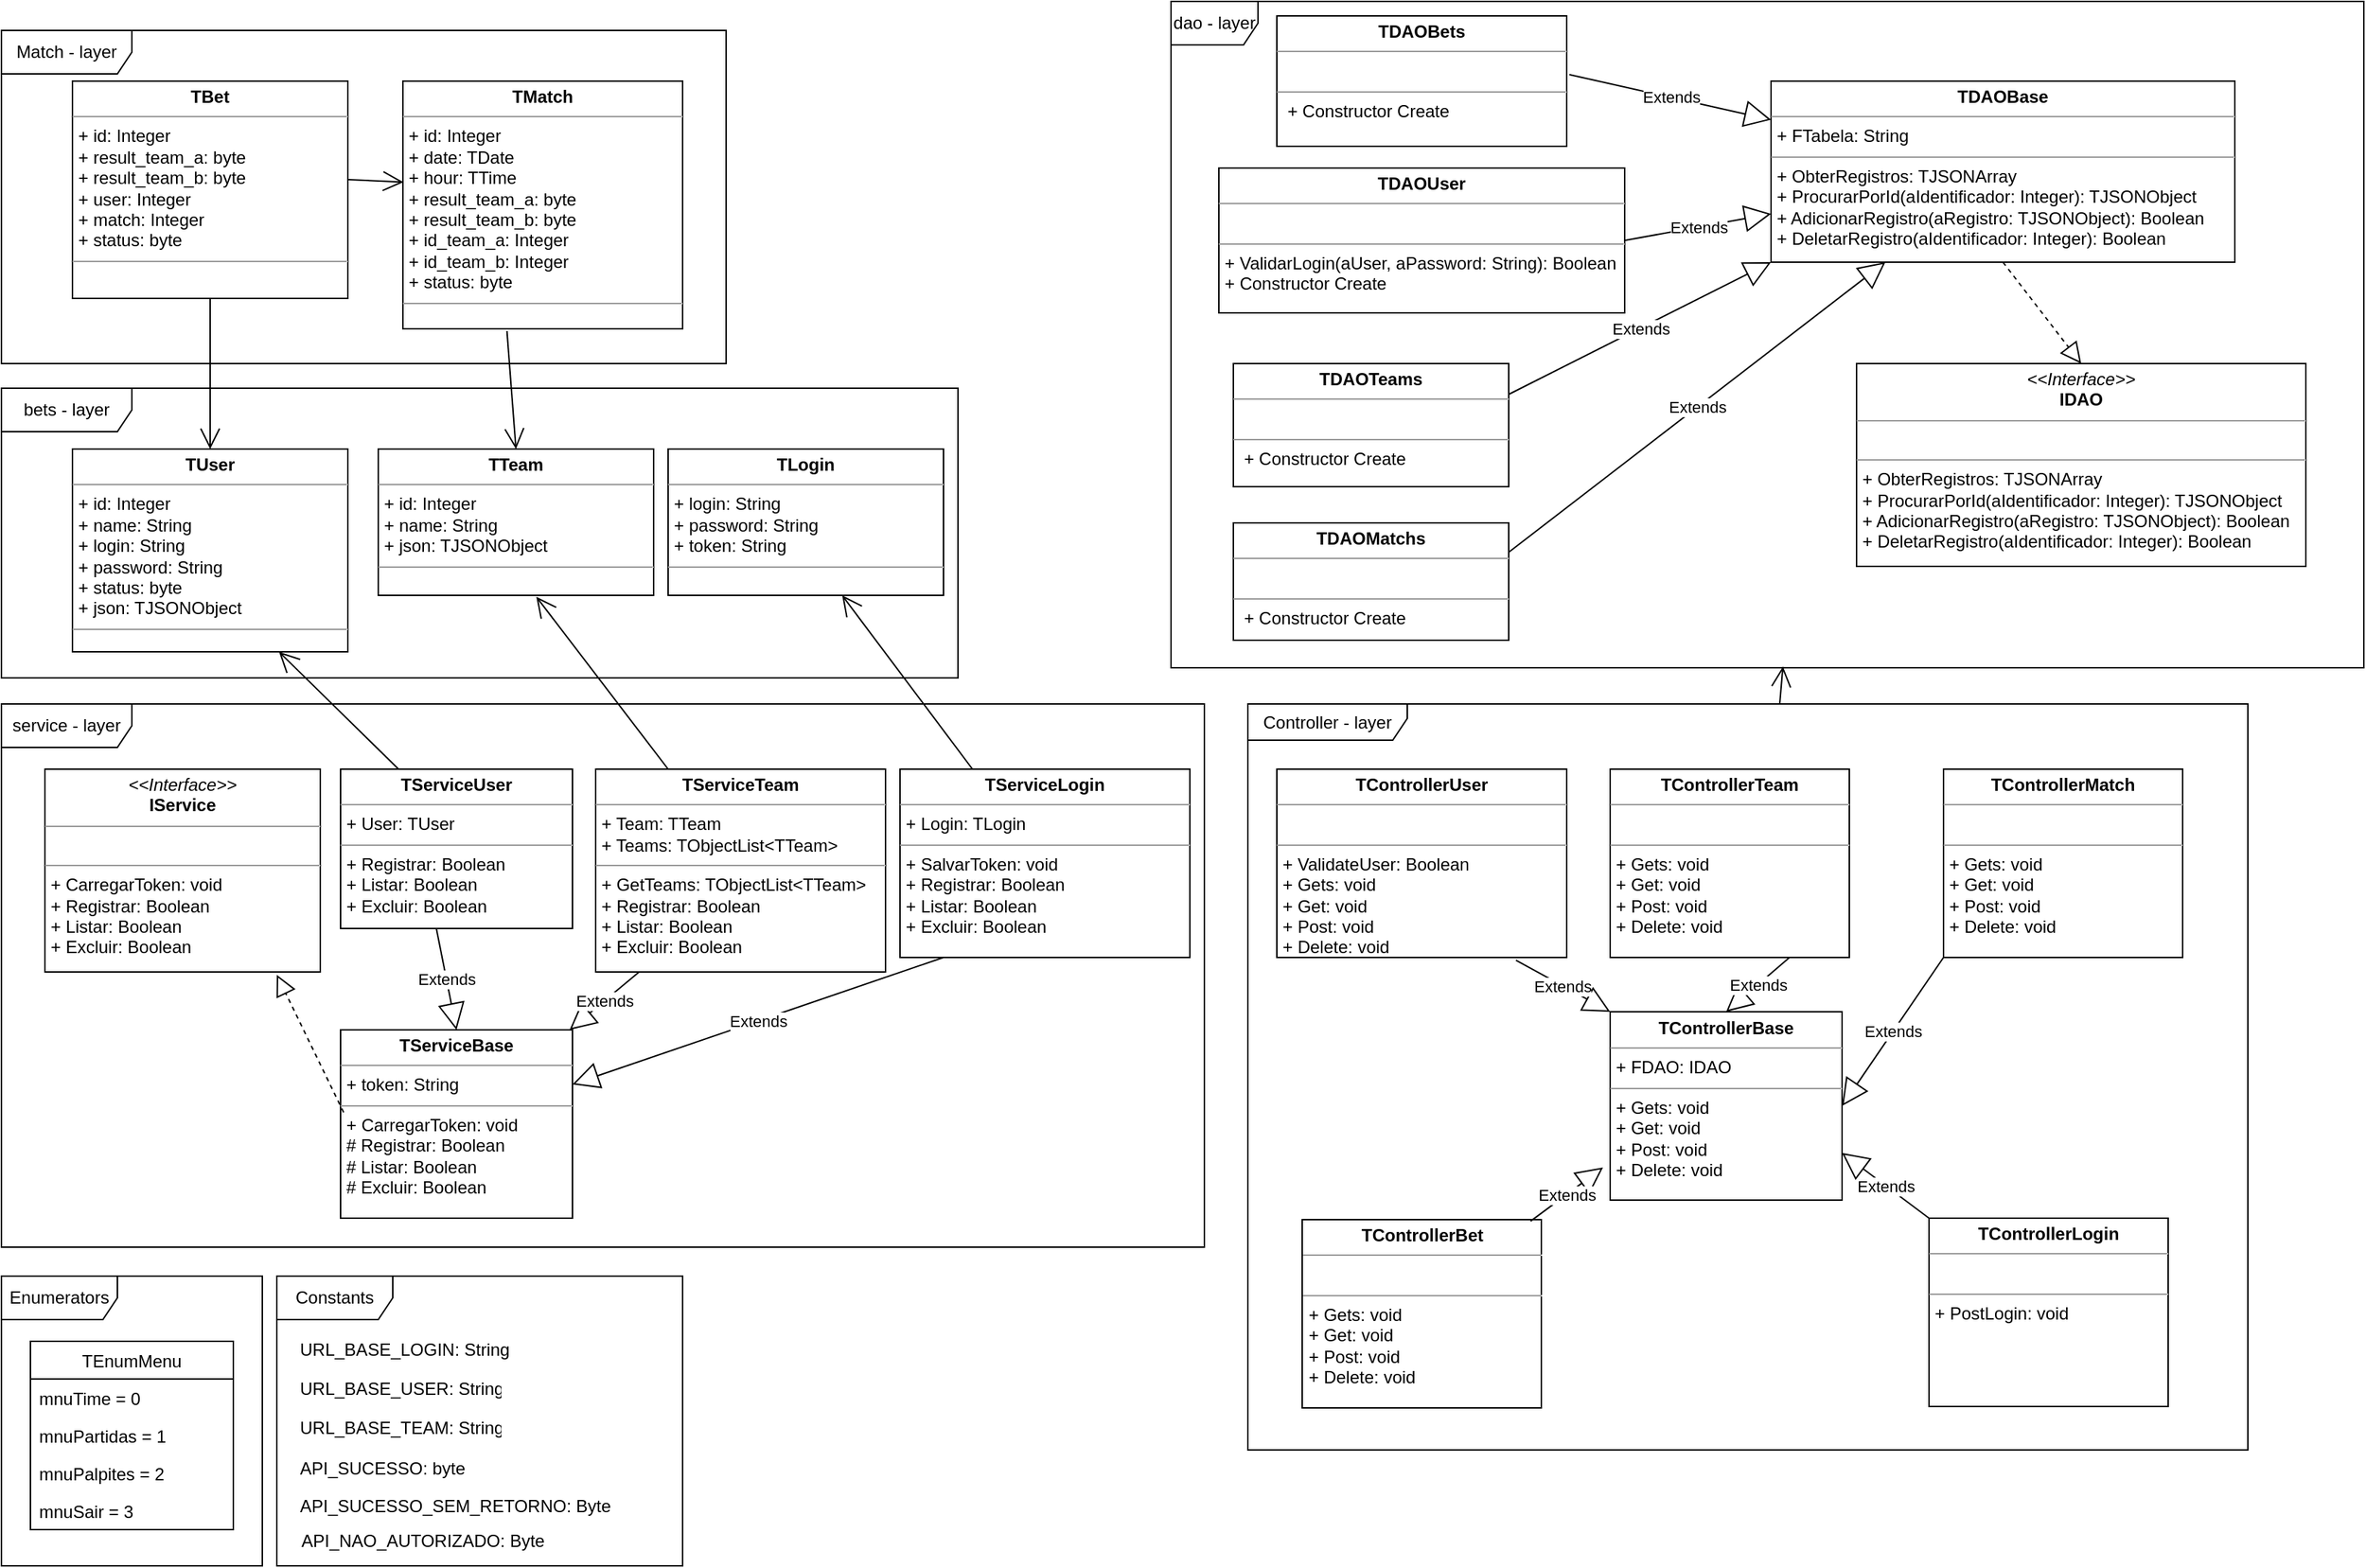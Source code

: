 <mxfile version="20.8.20" type="device"><diagram id="C5RBs43oDa-KdzZeNtuy" name="Page-1"><mxGraphModel dx="1354" dy="584" grid="1" gridSize="10" guides="1" tooltips="1" connect="1" arrows="1" fold="1" page="1" pageScale="1" pageWidth="827" pageHeight="1169" math="0" shadow="0"><root><mxCell id="WIyWlLk6GJQsqaUBKTNV-0"/><mxCell id="WIyWlLk6GJQsqaUBKTNV-1" parent="WIyWlLk6GJQsqaUBKTNV-0"/><mxCell id="atr_n6MB6XxGRMhxubhN-0" value="Match - layer" style="shape=umlFrame;whiteSpace=wrap;html=1;pointerEvents=0;width=90;height=30;" parent="WIyWlLk6GJQsqaUBKTNV-1" vertex="1"><mxGeometry x="20" y="20" width="500" height="230" as="geometry"/></mxCell><mxCell id="atr_n6MB6XxGRMhxubhN-1" value="bets - layer" style="shape=umlFrame;whiteSpace=wrap;html=1;pointerEvents=0;width=90;height=30;" parent="WIyWlLk6GJQsqaUBKTNV-1" vertex="1"><mxGeometry x="20" y="267" width="660" height="200" as="geometry"/></mxCell><mxCell id="atr_n6MB6XxGRMhxubhN-2" value="&lt;p style=&quot;margin:0px;margin-top:4px;text-align:center;&quot;&gt;&lt;b&gt;TUser&lt;/b&gt;&lt;/p&gt;&lt;hr size=&quot;1&quot;&gt;&lt;p style=&quot;margin:0px;margin-left:4px;&quot;&gt;+ id: Integer&lt;/p&gt;&lt;p style=&quot;margin:0px;margin-left:4px;&quot;&gt;+ name: String&lt;br&gt;&lt;/p&gt;&lt;p style=&quot;margin:0px;margin-left:4px;&quot;&gt;+ login: String&lt;br&gt;&lt;/p&gt;&lt;p style=&quot;margin:0px;margin-left:4px;&quot;&gt;+ password: String&lt;/p&gt;&lt;p style=&quot;margin:0px;margin-left:4px;&quot;&gt;+ status: byte&lt;br&gt;&lt;/p&gt;&lt;p style=&quot;margin:0px;margin-left:4px;&quot;&gt;+ json: TJSONObject&lt;/p&gt;&lt;hr size=&quot;1&quot;&gt;&lt;p style=&quot;margin:0px;margin-left:4px;&quot;&gt;&lt;br&gt;&lt;/p&gt;" style="verticalAlign=top;align=left;overflow=fill;fontSize=12;fontFamily=Helvetica;html=1;" parent="WIyWlLk6GJQsqaUBKTNV-1" vertex="1"><mxGeometry x="69" y="309" width="190" height="140" as="geometry"/></mxCell><mxCell id="atr_n6MB6XxGRMhxubhN-6" value="&lt;p style=&quot;margin:0px;margin-top:4px;text-align:center;&quot;&gt;&lt;b&gt;TTeam&lt;/b&gt;&lt;/p&gt;&lt;hr size=&quot;1&quot;&gt;&lt;p style=&quot;margin:0px;margin-left:4px;&quot;&gt;+ id: Integer&lt;/p&gt;&lt;p style=&quot;margin:0px;margin-left:4px;&quot;&gt;+ name: String&lt;/p&gt;&lt;p style=&quot;margin:0px;margin-left:4px;&quot;&gt;+ json: TJSONObject&lt;/p&gt;&lt;hr size=&quot;1&quot;&gt;&lt;p style=&quot;margin:0px;margin-left:4px;&quot;&gt;&lt;br&gt;&lt;/p&gt;" style="verticalAlign=top;align=left;overflow=fill;fontSize=12;fontFamily=Helvetica;html=1;" parent="WIyWlLk6GJQsqaUBKTNV-1" vertex="1"><mxGeometry x="280" y="309" width="190" height="101" as="geometry"/></mxCell><mxCell id="atr_n6MB6XxGRMhxubhN-8" value="&lt;p style=&quot;margin:0px;margin-top:4px;text-align:center;&quot;&gt;&lt;b&gt;TBet&lt;/b&gt;&lt;/p&gt;&lt;hr size=&quot;1&quot;&gt;&lt;p style=&quot;margin:0px;margin-left:4px;&quot;&gt;+ id: Integer&lt;/p&gt;&lt;p style=&quot;margin:0px;margin-left:4px;&quot;&gt;+ result_team_a: byte&lt;br&gt;&lt;/p&gt;&lt;p style=&quot;margin:0px;margin-left:4px;&quot;&gt;+ result_team_b: byte&lt;br&gt;&lt;/p&gt;&lt;p style=&quot;margin:0px;margin-left:4px;&quot;&gt;+ user: Integer&lt;/p&gt;&lt;p style=&quot;margin:0px;margin-left:4px;&quot;&gt;+ match: Integer&lt;br&gt;&lt;/p&gt;&lt;p style=&quot;margin:0px;margin-left:4px;&quot;&gt;+ status: byte&lt;/p&gt;&lt;hr size=&quot;1&quot;&gt;&lt;p style=&quot;margin:0px;margin-left:4px;&quot;&gt;&lt;br&gt;&lt;/p&gt;" style="verticalAlign=top;align=left;overflow=fill;fontSize=12;fontFamily=Helvetica;html=1;" parent="WIyWlLk6GJQsqaUBKTNV-1" vertex="1"><mxGeometry x="69" y="55" width="190" height="150" as="geometry"/></mxCell><mxCell id="atr_n6MB6XxGRMhxubhN-12" value="&lt;p style=&quot;margin:0px;margin-top:4px;text-align:center;&quot;&gt;&lt;b&gt;TMatch&lt;/b&gt;&lt;/p&gt;&lt;hr size=&quot;1&quot;&gt;&lt;p style=&quot;margin:0px;margin-left:4px;&quot;&gt;+ id: Integer&lt;/p&gt;&lt;p style=&quot;margin:0px;margin-left:4px;&quot;&gt;+ date: TDate&lt;br&gt;&lt;/p&gt;&lt;p style=&quot;margin:0px;margin-left:4px;&quot;&gt;+ hour: TTime&lt;br&gt;&lt;/p&gt;&lt;p style=&quot;margin:0px;margin-left:4px;&quot;&gt;+ result_team_a: byte&lt;/p&gt;&lt;p style=&quot;margin:0px;margin-left:4px;&quot;&gt;+ result_team_b: byte&lt;br&gt;&lt;/p&gt;&lt;p style=&quot;margin:0px;margin-left:4px;&quot;&gt;+ id_team_a: Integer&lt;/p&gt;&lt;p style=&quot;margin:0px;margin-left:4px;&quot;&gt;+ id_team_b: Integer&lt;/p&gt;&lt;p style=&quot;margin:0px;margin-left:4px;&quot;&gt;+ status: byte&lt;/p&gt;&lt;hr size=&quot;1&quot;&gt;&lt;p style=&quot;margin:0px;margin-left:4px;&quot;&gt;&lt;br&gt;&lt;/p&gt;" style="verticalAlign=top;align=left;overflow=fill;fontSize=12;fontFamily=Helvetica;html=1;" parent="WIyWlLk6GJQsqaUBKTNV-1" vertex="1"><mxGeometry x="297" y="55" width="193" height="171" as="geometry"/></mxCell><mxCell id="atr_n6MB6XxGRMhxubhN-13" value="" style="endArrow=open;endFill=1;endSize=12;html=1;rounded=0;exitX=0.5;exitY=1;exitDx=0;exitDy=0;entryX=0.5;entryY=0;entryDx=0;entryDy=0;" parent="WIyWlLk6GJQsqaUBKTNV-1" source="atr_n6MB6XxGRMhxubhN-8" target="atr_n6MB6XxGRMhxubhN-2" edge="1"><mxGeometry width="160" relative="1" as="geometry"><mxPoint x="120" y="240" as="sourcePoint"/><mxPoint x="280" y="240" as="targetPoint"/></mxGeometry></mxCell><mxCell id="atr_n6MB6XxGRMhxubhN-14" value="" style="endArrow=open;endFill=1;endSize=12;html=1;rounded=0;exitX=1;exitY=0.453;exitDx=0;exitDy=0;exitPerimeter=0;entryX=0.002;entryY=0.408;entryDx=0;entryDy=0;entryPerimeter=0;" parent="WIyWlLk6GJQsqaUBKTNV-1" source="atr_n6MB6XxGRMhxubhN-8" target="atr_n6MB6XxGRMhxubhN-12" edge="1"><mxGeometry width="160" relative="1" as="geometry"><mxPoint x="180" y="250" as="sourcePoint"/><mxPoint x="340" y="250" as="targetPoint"/></mxGeometry></mxCell><mxCell id="atr_n6MB6XxGRMhxubhN-16" value="" style="endArrow=open;endFill=1;endSize=12;html=1;rounded=0;exitX=0.372;exitY=1.009;exitDx=0;exitDy=0;exitPerimeter=0;entryX=0.5;entryY=0;entryDx=0;entryDy=0;" parent="WIyWlLk6GJQsqaUBKTNV-1" source="atr_n6MB6XxGRMhxubhN-12" target="atr_n6MB6XxGRMhxubhN-6" edge="1"><mxGeometry width="160" relative="1" as="geometry"><mxPoint x="500" y="300" as="sourcePoint"/><mxPoint x="660" y="300" as="targetPoint"/></mxGeometry></mxCell><mxCell id="Ftj4WM9wZ1aWP-rEV7qP-0" value="&lt;p style=&quot;margin:0px;margin-top:4px;text-align:center;&quot;&gt;&lt;b&gt;TLogin&lt;/b&gt;&lt;/p&gt;&lt;hr size=&quot;1&quot;&gt;&lt;p style=&quot;margin:0px;margin-left:4px;&quot;&gt;+ login: String&lt;/p&gt;&lt;p style=&quot;margin:0px;margin-left:4px;&quot;&gt;+ password: String&lt;/p&gt;&lt;p style=&quot;margin:0px;margin-left:4px;&quot;&gt;+ token: String&lt;/p&gt;&lt;hr size=&quot;1&quot;&gt;&lt;p style=&quot;margin:0px;margin-left:4px;&quot;&gt;&lt;br&gt;&lt;/p&gt;" style="verticalAlign=top;align=left;overflow=fill;fontSize=12;fontFamily=Helvetica;html=1;" parent="WIyWlLk6GJQsqaUBKTNV-1" vertex="1"><mxGeometry x="480" y="309" width="190" height="101" as="geometry"/></mxCell><mxCell id="Ftj4WM9wZ1aWP-rEV7qP-1" value="service - layer" style="shape=umlFrame;whiteSpace=wrap;html=1;pointerEvents=0;width=90;height=30;" parent="WIyWlLk6GJQsqaUBKTNV-1" vertex="1"><mxGeometry x="20" y="485" width="830" height="375" as="geometry"/></mxCell><mxCell id="Ftj4WM9wZ1aWP-rEV7qP-2" value="&lt;p style=&quot;margin:0px;margin-top:4px;text-align:center;&quot;&gt;&lt;i&gt;&amp;lt;&amp;lt;Interface&amp;gt;&amp;gt;&lt;/i&gt;&lt;br&gt;&lt;b&gt;IService&lt;/b&gt;&lt;/p&gt;&lt;hr size=&quot;1&quot;&gt;&lt;p style=&quot;margin:0px;margin-left:4px;&quot;&gt;&lt;br&gt;&lt;/p&gt;&lt;hr size=&quot;1&quot;&gt;&lt;p style=&quot;margin:0px;margin-left:4px;&quot;&gt;+ CarregarToken: void&lt;br&gt;+ Registrar: Boolean&lt;/p&gt;&lt;p style=&quot;margin:0px;margin-left:4px;&quot;&gt;+ Listar: Boolean&lt;/p&gt;&lt;p style=&quot;margin:0px;margin-left:4px;&quot;&gt;+ Excluir: Boolean&lt;/p&gt;" style="verticalAlign=top;align=left;overflow=fill;fontSize=12;fontFamily=Helvetica;html=1;" parent="WIyWlLk6GJQsqaUBKTNV-1" vertex="1"><mxGeometry x="50" y="530" width="190" height="140" as="geometry"/></mxCell><mxCell id="Ftj4WM9wZ1aWP-rEV7qP-3" value="&lt;p style=&quot;margin:0px;margin-top:4px;text-align:center;&quot;&gt;&lt;b&gt;TServiceUser&lt;/b&gt;&lt;/p&gt;&lt;hr size=&quot;1&quot;&gt;&lt;p style=&quot;margin:0px;margin-left:4px;&quot;&gt;+ User: TUser&lt;/p&gt;&lt;hr size=&quot;1&quot;&gt;&lt;p style=&quot;border-color: var(--border-color); margin: 0px 0px 0px 4px;&quot;&gt;+ Registrar: Boolean&lt;/p&gt;&lt;p style=&quot;border-color: var(--border-color); margin: 0px 0px 0px 4px;&quot;&gt;+ Listar: Boolean&lt;/p&gt;&lt;p style=&quot;border-color: var(--border-color); margin: 0px 0px 0px 4px;&quot;&gt;+ Excluir: Boolean&lt;/p&gt;" style="verticalAlign=top;align=left;overflow=fill;fontSize=12;fontFamily=Helvetica;html=1;" parent="WIyWlLk6GJQsqaUBKTNV-1" vertex="1"><mxGeometry x="254" y="530" width="160" height="110" as="geometry"/></mxCell><mxCell id="Ftj4WM9wZ1aWP-rEV7qP-4" value="&lt;p style=&quot;margin:0px;margin-top:4px;text-align:center;&quot;&gt;&lt;b&gt;TServiceTeam&lt;/b&gt;&lt;/p&gt;&lt;hr size=&quot;1&quot;&gt;&lt;p style=&quot;margin:0px;margin-left:4px;&quot;&gt;+ Team: TTeam&lt;/p&gt;&lt;p style=&quot;margin:0px;margin-left:4px;&quot;&gt;+ Teams: TObjectList&amp;lt;TTeam&amp;gt;&lt;/p&gt;&lt;hr size=&quot;1&quot;&gt;&lt;p style=&quot;border-color: var(--border-color); margin: 0px 0px 0px 4px;&quot;&gt;+ GetTeams: TObjectList&amp;lt;TTeam&amp;gt;&lt;/p&gt;&lt;p style=&quot;border-color: var(--border-color); margin: 0px 0px 0px 4px;&quot;&gt;+ Registrar: Boolean&lt;/p&gt;&lt;p style=&quot;border-color: var(--border-color); margin: 0px 0px 0px 4px;&quot;&gt;+ Listar: Boolean&lt;/p&gt;&lt;p style=&quot;border-color: var(--border-color); margin: 0px 0px 0px 4px;&quot;&gt;+ Excluir: Boolean&lt;/p&gt;" style="verticalAlign=top;align=left;overflow=fill;fontSize=12;fontFamily=Helvetica;html=1;" parent="WIyWlLk6GJQsqaUBKTNV-1" vertex="1"><mxGeometry x="430" y="530" width="200" height="140" as="geometry"/></mxCell><mxCell id="Ftj4WM9wZ1aWP-rEV7qP-5" value="&lt;p style=&quot;margin:0px;margin-top:4px;text-align:center;&quot;&gt;&lt;b&gt;TServiceLogin&lt;/b&gt;&lt;/p&gt;&lt;hr size=&quot;1&quot;&gt;&lt;p style=&quot;margin:0px;margin-left:4px;&quot;&gt;+ Login: TLogin&lt;/p&gt;&lt;hr size=&quot;1&quot;&gt;&lt;p style=&quot;border-color: var(--border-color); margin: 0px 0px 0px 4px;&quot;&gt;+ SalvarToken: void&lt;/p&gt;&lt;p style=&quot;border-color: var(--border-color); margin: 0px 0px 0px 4px;&quot;&gt;+ Registrar: Boolean&lt;/p&gt;&lt;p style=&quot;border-color: var(--border-color); margin: 0px 0px 0px 4px;&quot;&gt;+ Listar: Boolean&lt;/p&gt;&lt;p style=&quot;border-color: var(--border-color); margin: 0px 0px 0px 4px;&quot;&gt;+ Excluir: Boolean&lt;/p&gt;" style="verticalAlign=top;align=left;overflow=fill;fontSize=12;fontFamily=Helvetica;html=1;" parent="WIyWlLk6GJQsqaUBKTNV-1" vertex="1"><mxGeometry x="640" y="530" width="200" height="130" as="geometry"/></mxCell><mxCell id="Ftj4WM9wZ1aWP-rEV7qP-6" value="&lt;p style=&quot;margin:0px;margin-top:4px;text-align:center;&quot;&gt;&lt;b&gt;TServiceBase&lt;/b&gt;&lt;/p&gt;&lt;hr size=&quot;1&quot;&gt;&lt;p style=&quot;margin:0px;margin-left:4px;&quot;&gt;+ token: String&lt;/p&gt;&lt;hr size=&quot;1&quot;&gt;&lt;p style=&quot;border-color: var(--border-color); margin: 0px 0px 0px 4px;&quot;&gt;+ CarregarToken: void&lt;/p&gt;&lt;p style=&quot;border-color: var(--border-color); margin: 0px 0px 0px 4px;&quot;&gt;# Registrar: Boolean&lt;/p&gt;&lt;p style=&quot;border-color: var(--border-color); margin: 0px 0px 0px 4px;&quot;&gt;# Listar: Boolean&lt;/p&gt;&lt;p style=&quot;border-color: var(--border-color); margin: 0px 0px 0px 4px;&quot;&gt;# Excluir: Boolean&lt;/p&gt;" style="verticalAlign=top;align=left;overflow=fill;fontSize=12;fontFamily=Helvetica;html=1;" parent="WIyWlLk6GJQsqaUBKTNV-1" vertex="1"><mxGeometry x="254" y="710" width="160" height="130" as="geometry"/></mxCell><mxCell id="Ftj4WM9wZ1aWP-rEV7qP-7" value="" style="endArrow=block;dashed=1;endFill=0;endSize=12;html=1;rounded=0;exitX=0.013;exitY=0.438;exitDx=0;exitDy=0;exitPerimeter=0;entryX=0.842;entryY=1.014;entryDx=0;entryDy=0;entryPerimeter=0;" parent="WIyWlLk6GJQsqaUBKTNV-1" source="Ftj4WM9wZ1aWP-rEV7qP-6" target="Ftj4WM9wZ1aWP-rEV7qP-2" edge="1"><mxGeometry width="160" relative="1" as="geometry"><mxPoint x="60" y="730" as="sourcePoint"/><mxPoint x="220" y="730" as="targetPoint"/></mxGeometry></mxCell><mxCell id="Ftj4WM9wZ1aWP-rEV7qP-8" value="Extends" style="endArrow=block;endSize=16;endFill=0;html=1;rounded=0;exitX=0.413;exitY=1;exitDx=0;exitDy=0;exitPerimeter=0;entryX=0.5;entryY=0;entryDx=0;entryDy=0;" parent="WIyWlLk6GJQsqaUBKTNV-1" source="Ftj4WM9wZ1aWP-rEV7qP-3" target="Ftj4WM9wZ1aWP-rEV7qP-6" edge="1"><mxGeometry width="160" relative="1" as="geometry"><mxPoint x="330" y="680" as="sourcePoint"/><mxPoint x="490" y="680" as="targetPoint"/></mxGeometry></mxCell><mxCell id="Ftj4WM9wZ1aWP-rEV7qP-9" value="Extends" style="endArrow=block;endSize=16;endFill=0;html=1;rounded=0;exitX=0.15;exitY=1;exitDx=0;exitDy=0;exitPerimeter=0;" parent="WIyWlLk6GJQsqaUBKTNV-1" source="Ftj4WM9wZ1aWP-rEV7qP-4" target="Ftj4WM9wZ1aWP-rEV7qP-6" edge="1"><mxGeometry width="160" relative="1" as="geometry"><mxPoint x="470" y="740" as="sourcePoint"/><mxPoint x="630" y="740" as="targetPoint"/></mxGeometry></mxCell><mxCell id="Ftj4WM9wZ1aWP-rEV7qP-10" value="Extends" style="endArrow=block;endSize=16;endFill=0;html=1;rounded=0;exitX=0.15;exitY=1;exitDx=0;exitDy=0;exitPerimeter=0;" parent="WIyWlLk6GJQsqaUBKTNV-1" source="Ftj4WM9wZ1aWP-rEV7qP-5" target="Ftj4WM9wZ1aWP-rEV7qP-6" edge="1"><mxGeometry width="160" relative="1" as="geometry"><mxPoint x="660" y="740" as="sourcePoint"/><mxPoint x="820" y="740" as="targetPoint"/></mxGeometry></mxCell><mxCell id="Ftj4WM9wZ1aWP-rEV7qP-11" value="" style="endArrow=open;endFill=1;endSize=12;html=1;rounded=0;exitX=0.25;exitY=0;exitDx=0;exitDy=0;entryX=0.75;entryY=1;entryDx=0;entryDy=0;" parent="WIyWlLk6GJQsqaUBKTNV-1" source="Ftj4WM9wZ1aWP-rEV7qP-3" target="atr_n6MB6XxGRMhxubhN-2" edge="1"><mxGeometry width="160" relative="1" as="geometry"><mxPoint x="240" y="500" as="sourcePoint"/><mxPoint x="400" y="500" as="targetPoint"/></mxGeometry></mxCell><mxCell id="Ftj4WM9wZ1aWP-rEV7qP-12" value="" style="endArrow=open;endFill=1;endSize=12;html=1;rounded=0;exitX=0.25;exitY=0;exitDx=0;exitDy=0;entryX=0.574;entryY=1.01;entryDx=0;entryDy=0;entryPerimeter=0;" parent="WIyWlLk6GJQsqaUBKTNV-1" source="Ftj4WM9wZ1aWP-rEV7qP-4" target="atr_n6MB6XxGRMhxubhN-6" edge="1"><mxGeometry width="160" relative="1" as="geometry"><mxPoint x="450" y="500" as="sourcePoint"/><mxPoint x="610" y="500" as="targetPoint"/></mxGeometry></mxCell><mxCell id="Ftj4WM9wZ1aWP-rEV7qP-13" value="" style="endArrow=open;endFill=1;endSize=12;html=1;rounded=0;exitX=0.25;exitY=0;exitDx=0;exitDy=0;entryX=0.632;entryY=1;entryDx=0;entryDy=0;entryPerimeter=0;" parent="WIyWlLk6GJQsqaUBKTNV-1" source="Ftj4WM9wZ1aWP-rEV7qP-5" target="Ftj4WM9wZ1aWP-rEV7qP-0" edge="1"><mxGeometry width="160" relative="1" as="geometry"><mxPoint x="670" y="500" as="sourcePoint"/><mxPoint x="830" y="500" as="targetPoint"/></mxGeometry></mxCell><mxCell id="Ftj4WM9wZ1aWP-rEV7qP-14" value="Enumerators" style="shape=umlFrame;whiteSpace=wrap;html=1;pointerEvents=0;width=80;height=30;" parent="WIyWlLk6GJQsqaUBKTNV-1" vertex="1"><mxGeometry x="20" y="880" width="180" height="200" as="geometry"/></mxCell><mxCell id="Ftj4WM9wZ1aWP-rEV7qP-15" value="TEnumMenu" style="swimlane;fontStyle=0;childLayout=stackLayout;horizontal=1;startSize=26;fillColor=none;horizontalStack=0;resizeParent=1;resizeParentMax=0;resizeLast=0;collapsible=1;marginBottom=0;" parent="WIyWlLk6GJQsqaUBKTNV-1" vertex="1"><mxGeometry x="40" y="925" width="140" height="130" as="geometry"/></mxCell><mxCell id="Ftj4WM9wZ1aWP-rEV7qP-16" value="mnuTime = 0" style="text;strokeColor=none;fillColor=none;align=left;verticalAlign=top;spacingLeft=4;spacingRight=4;overflow=hidden;rotatable=0;points=[[0,0.5],[1,0.5]];portConstraint=eastwest;" parent="Ftj4WM9wZ1aWP-rEV7qP-15" vertex="1"><mxGeometry y="26" width="140" height="26" as="geometry"/></mxCell><mxCell id="Ftj4WM9wZ1aWP-rEV7qP-17" value="mnuPartidas = 1" style="text;strokeColor=none;fillColor=none;align=left;verticalAlign=top;spacingLeft=4;spacingRight=4;overflow=hidden;rotatable=0;points=[[0,0.5],[1,0.5]];portConstraint=eastwest;" parent="Ftj4WM9wZ1aWP-rEV7qP-15" vertex="1"><mxGeometry y="52" width="140" height="26" as="geometry"/></mxCell><mxCell id="Ftj4WM9wZ1aWP-rEV7qP-18" value="mnuPalpites = 2" style="text;strokeColor=none;fillColor=none;align=left;verticalAlign=top;spacingLeft=4;spacingRight=4;overflow=hidden;rotatable=0;points=[[0,0.5],[1,0.5]];portConstraint=eastwest;" parent="Ftj4WM9wZ1aWP-rEV7qP-15" vertex="1"><mxGeometry y="78" width="140" height="26" as="geometry"/></mxCell><mxCell id="Ftj4WM9wZ1aWP-rEV7qP-19" value="mnuSair = 3" style="text;strokeColor=none;fillColor=none;align=left;verticalAlign=top;spacingLeft=4;spacingRight=4;overflow=hidden;rotatable=0;points=[[0,0.5],[1,0.5]];portConstraint=eastwest;" parent="Ftj4WM9wZ1aWP-rEV7qP-15" vertex="1"><mxGeometry y="104" width="140" height="26" as="geometry"/></mxCell><mxCell id="Ftj4WM9wZ1aWP-rEV7qP-20" value="Constants" style="shape=umlFrame;whiteSpace=wrap;html=1;pointerEvents=0;width=80;height=30;" parent="WIyWlLk6GJQsqaUBKTNV-1" vertex="1"><mxGeometry x="210" y="880" width="280" height="200" as="geometry"/></mxCell><mxCell id="Ftj4WM9wZ1aWP-rEV7qP-21" value="URL_BASE_LOGIN: String" style="text;strokeColor=none;fillColor=none;align=left;verticalAlign=top;spacingLeft=4;spacingRight=4;overflow=hidden;rotatable=0;points=[[0,0.5],[1,0.5]];portConstraint=eastwest;" parent="WIyWlLk6GJQsqaUBKTNV-1" vertex="1"><mxGeometry x="220" y="917" width="160" height="26" as="geometry"/></mxCell><mxCell id="Ftj4WM9wZ1aWP-rEV7qP-22" value="URL_BASE_USER: String" style="text;strokeColor=none;fillColor=none;align=left;verticalAlign=top;spacingLeft=4;spacingRight=4;overflow=hidden;rotatable=0;points=[[0,0.5],[1,0.5]];portConstraint=eastwest;" parent="WIyWlLk6GJQsqaUBKTNV-1" vertex="1"><mxGeometry x="220" y="944" width="150" height="26" as="geometry"/></mxCell><mxCell id="Ftj4WM9wZ1aWP-rEV7qP-23" value="URL_BASE_TEAM: String" style="text;strokeColor=none;fillColor=none;align=left;verticalAlign=top;spacingLeft=4;spacingRight=4;overflow=hidden;rotatable=0;points=[[0,0.5],[1,0.5]];portConstraint=eastwest;" parent="WIyWlLk6GJQsqaUBKTNV-1" vertex="1"><mxGeometry x="220" y="971" width="150" height="26" as="geometry"/></mxCell><mxCell id="Ftj4WM9wZ1aWP-rEV7qP-24" value="API_SUCESSO: byte" style="text;strokeColor=none;fillColor=none;align=left;verticalAlign=top;spacingLeft=4;spacingRight=4;overflow=hidden;rotatable=0;points=[[0,0.5],[1,0.5]];portConstraint=eastwest;" parent="WIyWlLk6GJQsqaUBKTNV-1" vertex="1"><mxGeometry x="220" y="999" width="150" height="26" as="geometry"/></mxCell><mxCell id="Ftj4WM9wZ1aWP-rEV7qP-25" value="API_SUCESSO_SEM_RETORNO: Byte" style="text;strokeColor=none;fillColor=none;align=left;verticalAlign=top;spacingLeft=4;spacingRight=4;overflow=hidden;rotatable=0;points=[[0,0.5],[1,0.5]];portConstraint=eastwest;" parent="WIyWlLk6GJQsqaUBKTNV-1" vertex="1"><mxGeometry x="220" y="1025" width="240" height="26" as="geometry"/></mxCell><mxCell id="Ftj4WM9wZ1aWP-rEV7qP-26" value="API_NAO_AUTORIZADO: Byte" style="text;strokeColor=none;fillColor=none;align=left;verticalAlign=top;spacingLeft=4;spacingRight=4;overflow=hidden;rotatable=0;points=[[0,0.5],[1,0.5]];portConstraint=eastwest;" parent="WIyWlLk6GJQsqaUBKTNV-1" vertex="1"><mxGeometry x="221" y="1049" width="199" height="26" as="geometry"/></mxCell><mxCell id="Ftj4WM9wZ1aWP-rEV7qP-27" value="dao - layer" style="shape=umlFrame;whiteSpace=wrap;html=1;pointerEvents=0;" parent="WIyWlLk6GJQsqaUBKTNV-1" vertex="1"><mxGeometry x="827" width="823" height="460" as="geometry"/></mxCell><mxCell id="Ftj4WM9wZ1aWP-rEV7qP-28" value="&lt;p style=&quot;margin:0px;margin-top:4px;text-align:center;&quot;&gt;&lt;b&gt;TDAOUser&lt;/b&gt;&lt;/p&gt;&lt;hr size=&quot;1&quot;&gt;&lt;p style=&quot;margin:0px;margin-left:4px;&quot;&gt;&lt;br&gt;&lt;/p&gt;&lt;hr size=&quot;1&quot;&gt;&lt;p style=&quot;margin:0px;margin-left:4px;&quot;&gt;&lt;span style=&quot;background-color: initial;&quot;&gt;+ ValidarLogin(aUser, aPassword: String): Boolean&lt;/span&gt;&lt;br&gt;&lt;/p&gt;&lt;p style=&quot;margin:0px;margin-left:4px;&quot;&gt;+ Constructor Create&lt;span style=&quot;background-color: initial;&quot;&gt;&lt;br&gt;&lt;/span&gt;&lt;/p&gt;" style="verticalAlign=top;align=left;overflow=fill;fontSize=12;fontFamily=Helvetica;html=1;" parent="WIyWlLk6GJQsqaUBKTNV-1" vertex="1"><mxGeometry x="860" y="115" width="280" height="100" as="geometry"/></mxCell><mxCell id="Ftj4WM9wZ1aWP-rEV7qP-29" value="&lt;p style=&quot;margin:0px;margin-top:4px;text-align:center;&quot;&gt;&lt;b&gt;TDAOBets&lt;/b&gt;&lt;/p&gt;&lt;hr size=&quot;1&quot;&gt;&lt;p style=&quot;margin:0px;margin-left:4px;&quot;&gt;&lt;br&gt;&lt;/p&gt;&lt;hr size=&quot;1&quot;&gt;&lt;p style=&quot;margin:0px;margin-left:4px;&quot;&gt;&amp;nbsp;+ Constructor Create&lt;/p&gt;" style="verticalAlign=top;align=left;overflow=fill;fontSize=12;fontFamily=Helvetica;html=1;" parent="WIyWlLk6GJQsqaUBKTNV-1" vertex="1"><mxGeometry x="900" y="10" width="200" height="90" as="geometry"/></mxCell><mxCell id="Ftj4WM9wZ1aWP-rEV7qP-30" value="&lt;p style=&quot;margin:0px;margin-top:4px;text-align:center;&quot;&gt;&lt;b&gt;TDAOTeams&lt;/b&gt;&lt;/p&gt;&lt;hr size=&quot;1&quot;&gt;&lt;p style=&quot;margin:0px;margin-left:4px;&quot;&gt;&lt;br&gt;&lt;/p&gt;&lt;hr size=&quot;1&quot;&gt;&lt;p style=&quot;margin:0px;margin-left:4px;&quot;&gt;&amp;nbsp;+ Constructor Create&lt;br&gt;&lt;/p&gt;" style="verticalAlign=top;align=left;overflow=fill;fontSize=12;fontFamily=Helvetica;html=1;" parent="WIyWlLk6GJQsqaUBKTNV-1" vertex="1"><mxGeometry x="870" y="250" width="190" height="85" as="geometry"/></mxCell><mxCell id="Ftj4WM9wZ1aWP-rEV7qP-31" value="&lt;p style=&quot;margin:0px;margin-top:4px;text-align:center;&quot;&gt;&lt;b&gt;TDAOMatchs&lt;/b&gt;&lt;/p&gt;&lt;hr size=&quot;1&quot;&gt;&lt;p style=&quot;margin:0px;margin-left:4px;&quot;&gt;&lt;br&gt;&lt;/p&gt;&lt;hr size=&quot;1&quot;&gt;&lt;p style=&quot;margin:0px;margin-left:4px;&quot;&gt;&amp;nbsp;+ Constructor Create&lt;br&gt;&lt;/p&gt;" style="verticalAlign=top;align=left;overflow=fill;fontSize=12;fontFamily=Helvetica;html=1;" parent="WIyWlLk6GJQsqaUBKTNV-1" vertex="1"><mxGeometry x="870" y="360" width="190" height="81" as="geometry"/></mxCell><mxCell id="Ftj4WM9wZ1aWP-rEV7qP-32" value="&lt;p style=&quot;margin:0px;margin-top:4px;text-align:center;&quot;&gt;&lt;i&gt;&amp;lt;&amp;lt;Interface&amp;gt;&amp;gt;&lt;/i&gt;&lt;br&gt;&lt;b&gt;IDAO&lt;/b&gt;&lt;/p&gt;&lt;hr size=&quot;1&quot;&gt;&lt;p style=&quot;margin:0px;margin-left:4px;&quot;&gt;&lt;br&gt;&lt;/p&gt;&lt;hr size=&quot;1&quot;&gt;&lt;p style=&quot;border-color: var(--border-color); margin: 0px 0px 0px 4px;&quot;&gt;+ ObterRegistros: TJSONArray&lt;/p&gt;&lt;p style=&quot;border-color: var(--border-color); margin: 0px 0px 0px 4px;&quot;&gt;+ ProcurarPorId(aIdentificador: Integer): TJSONObject&lt;/p&gt;&lt;p style=&quot;border-color: var(--border-color); margin: 0px 0px 0px 4px;&quot;&gt;+ AdicionarRegistro(aRegistro: TJSONObject): Boolean&lt;/p&gt;&lt;p style=&quot;border-color: var(--border-color); margin: 0px 0px 0px 4px;&quot;&gt;+ DeletarRegistro(aIdentificador: Integer): Boolean&lt;/p&gt;" style="verticalAlign=top;align=left;overflow=fill;fontSize=12;fontFamily=Helvetica;html=1;" parent="WIyWlLk6GJQsqaUBKTNV-1" vertex="1"><mxGeometry x="1300" y="250" width="310" height="140" as="geometry"/></mxCell><mxCell id="Ftj4WM9wZ1aWP-rEV7qP-37" value="Controller - layer" style="shape=umlFrame;whiteSpace=wrap;html=1;pointerEvents=0;width=110;height=25;" parent="WIyWlLk6GJQsqaUBKTNV-1" vertex="1"><mxGeometry x="880" y="485" width="690" height="515" as="geometry"/></mxCell><mxCell id="Ftj4WM9wZ1aWP-rEV7qP-38" value="&lt;p style=&quot;margin:0px;margin-top:4px;text-align:center;&quot;&gt;&lt;b&gt;TControllerUser&lt;/b&gt;&lt;/p&gt;&lt;hr size=&quot;1&quot;&gt;&lt;p style=&quot;margin:0px;margin-left:4px;&quot;&gt;&lt;br&gt;&lt;/p&gt;&lt;hr size=&quot;1&quot;&gt;&lt;p style=&quot;border-color: var(--border-color); margin: 0px 0px 0px 4px;&quot;&gt;+ ValidateUser: Boolean&lt;/p&gt;&lt;p style=&quot;border-color: var(--border-color); margin: 0px 0px 0px 4px;&quot;&gt;+ Gets: void&lt;/p&gt;&lt;p style=&quot;border-color: var(--border-color); margin: 0px 0px 0px 4px;&quot;&gt;+ Get: void&lt;/p&gt;&lt;p style=&quot;border-color: var(--border-color); margin: 0px 0px 0px 4px;&quot;&gt;+ Post: void&lt;/p&gt;&lt;p style=&quot;border-color: var(--border-color); margin: 0px 0px 0px 4px;&quot;&gt;+ Delete: void&lt;/p&gt;" style="verticalAlign=top;align=left;overflow=fill;fontSize=12;fontFamily=Helvetica;html=1;" parent="WIyWlLk6GJQsqaUBKTNV-1" vertex="1"><mxGeometry x="900" y="530" width="200" height="130" as="geometry"/></mxCell><mxCell id="Ftj4WM9wZ1aWP-rEV7qP-39" value="&lt;p style=&quot;margin:0px;margin-top:4px;text-align:center;&quot;&gt;&lt;b&gt;TControllerTeam&lt;/b&gt;&lt;/p&gt;&lt;hr size=&quot;1&quot;&gt;&lt;p style=&quot;margin:0px;margin-left:4px;&quot;&gt;&lt;br&gt;&lt;/p&gt;&lt;hr size=&quot;1&quot;&gt;&lt;p style=&quot;border-color: var(--border-color); margin: 0px 0px 0px 4px;&quot;&gt;&lt;span style=&quot;background-color: initial;&quot;&gt;+ Gets: void&lt;/span&gt;&lt;br&gt;&lt;/p&gt;&lt;p style=&quot;border-color: var(--border-color); margin: 0px 0px 0px 4px;&quot;&gt;+ Get: void&lt;/p&gt;&lt;p style=&quot;border-color: var(--border-color); margin: 0px 0px 0px 4px;&quot;&gt;+ Post: void&lt;/p&gt;&lt;p style=&quot;border-color: var(--border-color); margin: 0px 0px 0px 4px;&quot;&gt;+ Delete: void&lt;/p&gt;" style="verticalAlign=top;align=left;overflow=fill;fontSize=12;fontFamily=Helvetica;html=1;" parent="WIyWlLk6GJQsqaUBKTNV-1" vertex="1"><mxGeometry x="1130" y="530" width="165" height="130" as="geometry"/></mxCell><mxCell id="Ftj4WM9wZ1aWP-rEV7qP-40" value="&lt;p style=&quot;margin:0px;margin-top:4px;text-align:center;&quot;&gt;&lt;b&gt;TControllerMatch&lt;/b&gt;&lt;/p&gt;&lt;hr size=&quot;1&quot;&gt;&lt;p style=&quot;margin:0px;margin-left:4px;&quot;&gt;&lt;br&gt;&lt;/p&gt;&lt;hr size=&quot;1&quot;&gt;&lt;p style=&quot;border-color: var(--border-color); margin: 0px 0px 0px 4px;&quot;&gt;&lt;span style=&quot;background-color: initial;&quot;&gt;+ Gets: void&lt;/span&gt;&lt;br&gt;&lt;/p&gt;&lt;p style=&quot;border-color: var(--border-color); margin: 0px 0px 0px 4px;&quot;&gt;+ Get: void&lt;/p&gt;&lt;p style=&quot;border-color: var(--border-color); margin: 0px 0px 0px 4px;&quot;&gt;+ Post: void&lt;/p&gt;&lt;p style=&quot;border-color: var(--border-color); margin: 0px 0px 0px 4px;&quot;&gt;+ Delete: void&lt;/p&gt;" style="verticalAlign=top;align=left;overflow=fill;fontSize=12;fontFamily=Helvetica;html=1;" parent="WIyWlLk6GJQsqaUBKTNV-1" vertex="1"><mxGeometry x="1360" y="530" width="165" height="130" as="geometry"/></mxCell><mxCell id="Ftj4WM9wZ1aWP-rEV7qP-41" value="&lt;p style=&quot;margin:0px;margin-top:4px;text-align:center;&quot;&gt;&lt;b&gt;TControllerBet&lt;/b&gt;&lt;/p&gt;&lt;hr size=&quot;1&quot;&gt;&lt;p style=&quot;margin:0px;margin-left:4px;&quot;&gt;&lt;br&gt;&lt;/p&gt;&lt;hr size=&quot;1&quot;&gt;&lt;p style=&quot;border-color: var(--border-color); margin: 0px 0px 0px 4px;&quot;&gt;&lt;span style=&quot;background-color: initial;&quot;&gt;+ Gets: void&lt;/span&gt;&lt;br&gt;&lt;/p&gt;&lt;p style=&quot;border-color: var(--border-color); margin: 0px 0px 0px 4px;&quot;&gt;+ Get: void&lt;/p&gt;&lt;p style=&quot;border-color: var(--border-color); margin: 0px 0px 0px 4px;&quot;&gt;+ Post: void&lt;/p&gt;&lt;p style=&quot;border-color: var(--border-color); margin: 0px 0px 0px 4px;&quot;&gt;+ Delete: void&lt;/p&gt;" style="verticalAlign=top;align=left;overflow=fill;fontSize=12;fontFamily=Helvetica;html=1;" parent="WIyWlLk6GJQsqaUBKTNV-1" vertex="1"><mxGeometry x="917.5" y="841" width="165" height="130" as="geometry"/></mxCell><mxCell id="Ftj4WM9wZ1aWP-rEV7qP-42" value="&lt;p style=&quot;margin:0px;margin-top:4px;text-align:center;&quot;&gt;&lt;b&gt;TControllerLogin&lt;/b&gt;&lt;/p&gt;&lt;hr size=&quot;1&quot;&gt;&lt;p style=&quot;margin:0px;margin-left:4px;&quot;&gt;&lt;br&gt;&lt;/p&gt;&lt;hr size=&quot;1&quot;&gt;&lt;p style=&quot;border-color: var(--border-color); margin: 0px 0px 0px 4px;&quot;&gt;&lt;span style=&quot;background-color: initial;&quot;&gt;+ PostLogin: void&lt;/span&gt;&lt;br&gt;&lt;/p&gt;&lt;p style=&quot;border-color: var(--border-color); margin: 0px 0px 0px 4px;&quot;&gt;&lt;br&gt;&lt;/p&gt;" style="verticalAlign=top;align=left;overflow=fill;fontSize=12;fontFamily=Helvetica;html=1;" parent="WIyWlLk6GJQsqaUBKTNV-1" vertex="1"><mxGeometry x="1350" y="840" width="165" height="130" as="geometry"/></mxCell><mxCell id="Ftj4WM9wZ1aWP-rEV7qP-43" value="" style="endArrow=open;endFill=1;endSize=12;html=1;rounded=0;entryX=0.513;entryY=0.998;entryDx=0;entryDy=0;entryPerimeter=0;" parent="WIyWlLk6GJQsqaUBKTNV-1" source="Ftj4WM9wZ1aWP-rEV7qP-37" target="Ftj4WM9wZ1aWP-rEV7qP-27" edge="1"><mxGeometry width="160" relative="1" as="geometry"><mxPoint x="1280" y="510" as="sourcePoint"/><mxPoint x="1440" y="510" as="targetPoint"/></mxGeometry></mxCell><mxCell id="2-3v2UTgDKyrUNO_PoVn-0" value="&lt;p style=&quot;margin:0px;margin-top:4px;text-align:center;&quot;&gt;&lt;b&gt;TDAOBase&lt;/b&gt;&lt;/p&gt;&lt;hr size=&quot;1&quot;&gt;&lt;p style=&quot;margin:0px;margin-left:4px;&quot;&gt;+ FTabela: String&lt;/p&gt;&lt;hr size=&quot;1&quot;&gt;&lt;p style=&quot;margin:0px;margin-left:4px;&quot;&gt;+ ObterRegistros: TJSONArray&lt;/p&gt;&lt;p style=&quot;margin:0px;margin-left:4px;&quot;&gt;+ ProcurarPorId(aIdentificador: Integer): TJSONObject&lt;/p&gt;&lt;p style=&quot;margin:0px;margin-left:4px;&quot;&gt;+ AdicionarRegistro(aRegistro: TJSONObject): Boolean&lt;/p&gt;&lt;p style=&quot;margin:0px;margin-left:4px;&quot;&gt;+ DeletarRegistro(aIdentificador: Integer): Boolean&lt;/p&gt;" style="verticalAlign=top;align=left;overflow=fill;fontSize=12;fontFamily=Helvetica;html=1;" parent="WIyWlLk6GJQsqaUBKTNV-1" vertex="1"><mxGeometry x="1241" y="55" width="320" height="125" as="geometry"/></mxCell><mxCell id="2-3v2UTgDKyrUNO_PoVn-1" value="" style="endArrow=block;dashed=1;endFill=0;endSize=12;html=1;rounded=0;exitX=0.5;exitY=1;exitDx=0;exitDy=0;entryX=0.5;entryY=0;entryDx=0;entryDy=0;" parent="WIyWlLk6GJQsqaUBKTNV-1" source="2-3v2UTgDKyrUNO_PoVn-0" target="Ftj4WM9wZ1aWP-rEV7qP-32" edge="1"><mxGeometry width="160" relative="1" as="geometry"><mxPoint x="1370" y="200" as="sourcePoint"/><mxPoint x="1530" y="200" as="targetPoint"/></mxGeometry></mxCell><mxCell id="2-3v2UTgDKyrUNO_PoVn-2" value="Extends" style="endArrow=block;endSize=16;endFill=0;html=1;rounded=0;exitX=1.009;exitY=0.45;exitDx=0;exitDy=0;exitPerimeter=0;" parent="WIyWlLk6GJQsqaUBKTNV-1" source="Ftj4WM9wZ1aWP-rEV7qP-29" target="2-3v2UTgDKyrUNO_PoVn-0" edge="1"><mxGeometry width="160" relative="1" as="geometry"><mxPoint x="1220" as="sourcePoint"/><mxPoint x="1380" as="targetPoint"/></mxGeometry></mxCell><mxCell id="2-3v2UTgDKyrUNO_PoVn-3" value="Extends" style="endArrow=block;endSize=16;endFill=0;html=1;rounded=0;exitX=1;exitY=0.5;exitDx=0;exitDy=0;" parent="WIyWlLk6GJQsqaUBKTNV-1" source="Ftj4WM9wZ1aWP-rEV7qP-28" target="2-3v2UTgDKyrUNO_PoVn-0" edge="1"><mxGeometry width="160" relative="1" as="geometry"><mxPoint x="1210" y="210" as="sourcePoint"/><mxPoint x="1370" y="210" as="targetPoint"/></mxGeometry></mxCell><mxCell id="2-3v2UTgDKyrUNO_PoVn-4" value="Extends" style="endArrow=block;endSize=16;endFill=0;html=1;rounded=0;exitX=1;exitY=0.25;exitDx=0;exitDy=0;entryX=0;entryY=1;entryDx=0;entryDy=0;" parent="WIyWlLk6GJQsqaUBKTNV-1" source="Ftj4WM9wZ1aWP-rEV7qP-30" target="2-3v2UTgDKyrUNO_PoVn-0" edge="1"><mxGeometry width="160" relative="1" as="geometry"><mxPoint x="1200" y="210" as="sourcePoint"/><mxPoint x="1360" y="210" as="targetPoint"/></mxGeometry></mxCell><mxCell id="2-3v2UTgDKyrUNO_PoVn-5" value="Extends" style="endArrow=block;endSize=16;endFill=0;html=1;rounded=0;exitX=1;exitY=0.25;exitDx=0;exitDy=0;" parent="WIyWlLk6GJQsqaUBKTNV-1" source="Ftj4WM9wZ1aWP-rEV7qP-31" target="2-3v2UTgDKyrUNO_PoVn-0" edge="1"><mxGeometry width="160" relative="1" as="geometry"><mxPoint x="1220" y="230" as="sourcePoint"/><mxPoint x="1380" y="230" as="targetPoint"/></mxGeometry></mxCell><mxCell id="qT9JBg38EBRrw4vJVN5s-0" value="&lt;p style=&quot;margin:0px;margin-top:4px;text-align:center;&quot;&gt;&lt;b&gt;TControllerBase&lt;/b&gt;&lt;/p&gt;&lt;hr size=&quot;1&quot;&gt;&lt;p style=&quot;margin:0px;margin-left:4px;&quot;&gt;+ FDAO: IDAO&lt;/p&gt;&lt;hr size=&quot;1&quot;&gt;&lt;p style=&quot;border-color: var(--border-color); margin: 0px 0px 0px 4px;&quot;&gt;&lt;span style=&quot;background-color: initial;&quot;&gt;+ Gets: void&lt;/span&gt;&lt;br&gt;&lt;/p&gt;&lt;p style=&quot;border-color: var(--border-color); margin: 0px 0px 0px 4px;&quot;&gt;+ Get: void&lt;/p&gt;&lt;p style=&quot;border-color: var(--border-color); margin: 0px 0px 0px 4px;&quot;&gt;+ Post: void&lt;/p&gt;&lt;p style=&quot;border-color: var(--border-color); margin: 0px 0px 0px 4px;&quot;&gt;+ Delete: void&lt;/p&gt;" style="verticalAlign=top;align=left;overflow=fill;fontSize=12;fontFamily=Helvetica;html=1;" vertex="1" parent="WIyWlLk6GJQsqaUBKTNV-1"><mxGeometry x="1130" y="697.5" width="160" height="130" as="geometry"/></mxCell><mxCell id="qT9JBg38EBRrw4vJVN5s-2" value="Extends" style="endArrow=block;endSize=16;endFill=0;html=1;rounded=0;exitX=0.825;exitY=1.015;exitDx=0;exitDy=0;exitPerimeter=0;entryX=0;entryY=0;entryDx=0;entryDy=0;" edge="1" parent="WIyWlLk6GJQsqaUBKTNV-1" source="Ftj4WM9wZ1aWP-rEV7qP-38" target="qT9JBg38EBRrw4vJVN5s-0"><mxGeometry width="160" relative="1" as="geometry"><mxPoint x="970" y="770" as="sourcePoint"/><mxPoint x="1130" y="770" as="targetPoint"/></mxGeometry></mxCell><mxCell id="qT9JBg38EBRrw4vJVN5s-3" value="Extends" style="endArrow=block;endSize=16;endFill=0;html=1;rounded=0;exitX=0.955;exitY=0.008;exitDx=0;exitDy=0;exitPerimeter=0;entryX=-0.031;entryY=0.827;entryDx=0;entryDy=0;entryPerimeter=0;" edge="1" parent="WIyWlLk6GJQsqaUBKTNV-1" source="Ftj4WM9wZ1aWP-rEV7qP-41" target="qT9JBg38EBRrw4vJVN5s-0"><mxGeometry width="160" relative="1" as="geometry"><mxPoint x="1060" y="750" as="sourcePoint"/><mxPoint x="1220" y="750" as="targetPoint"/></mxGeometry></mxCell><mxCell id="qT9JBg38EBRrw4vJVN5s-4" value="Extends" style="endArrow=block;endSize=16;endFill=0;html=1;rounded=0;exitX=0.75;exitY=1;exitDx=0;exitDy=0;entryX=0.5;entryY=0;entryDx=0;entryDy=0;" edge="1" parent="WIyWlLk6GJQsqaUBKTNV-1" source="Ftj4WM9wZ1aWP-rEV7qP-39" target="qT9JBg38EBRrw4vJVN5s-0"><mxGeometry width="160" relative="1" as="geometry"><mxPoint x="1060" y="750" as="sourcePoint"/><mxPoint x="1220" y="750" as="targetPoint"/></mxGeometry></mxCell><mxCell id="qT9JBg38EBRrw4vJVN5s-5" value="Extends" style="endArrow=block;endSize=16;endFill=0;html=1;rounded=0;exitX=0;exitY=1;exitDx=0;exitDy=0;entryX=1;entryY=0.5;entryDx=0;entryDy=0;" edge="1" parent="WIyWlLk6GJQsqaUBKTNV-1" source="Ftj4WM9wZ1aWP-rEV7qP-40" target="qT9JBg38EBRrw4vJVN5s-0"><mxGeometry width="160" relative="1" as="geometry"><mxPoint x="1060" y="750" as="sourcePoint"/><mxPoint x="1220" y="750" as="targetPoint"/></mxGeometry></mxCell><mxCell id="qT9JBg38EBRrw4vJVN5s-6" value="Extends" style="endArrow=block;endSize=16;endFill=0;html=1;rounded=0;exitX=0;exitY=0;exitDx=0;exitDy=0;entryX=1;entryY=0.75;entryDx=0;entryDy=0;" edge="1" parent="WIyWlLk6GJQsqaUBKTNV-1" source="Ftj4WM9wZ1aWP-rEV7qP-42" target="qT9JBg38EBRrw4vJVN5s-0"><mxGeometry width="160" relative="1" as="geometry"><mxPoint x="1060" y="750" as="sourcePoint"/><mxPoint x="1220" y="750" as="targetPoint"/></mxGeometry></mxCell></root></mxGraphModel></diagram></mxfile>